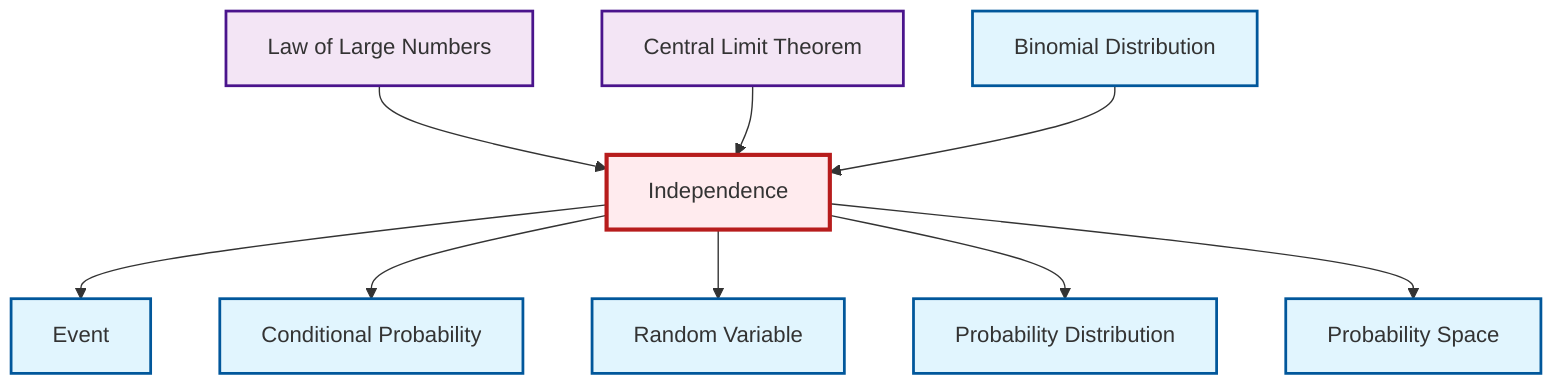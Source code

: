graph TD
    classDef definition fill:#e1f5fe,stroke:#01579b,stroke-width:2px
    classDef theorem fill:#f3e5f5,stroke:#4a148c,stroke-width:2px
    classDef axiom fill:#fff3e0,stroke:#e65100,stroke-width:2px
    classDef example fill:#e8f5e9,stroke:#1b5e20,stroke-width:2px
    classDef current fill:#ffebee,stroke:#b71c1c,stroke-width:3px
    def-probability-space["Probability Space"]:::definition
    thm-law-of-large-numbers["Law of Large Numbers"]:::theorem
    def-probability-distribution["Probability Distribution"]:::definition
    def-random-variable["Random Variable"]:::definition
    def-event["Event"]:::definition
    def-binomial-distribution["Binomial Distribution"]:::definition
    thm-central-limit["Central Limit Theorem"]:::theorem
    def-independence["Independence"]:::definition
    def-conditional-probability["Conditional Probability"]:::definition
    def-independence --> def-event
    def-independence --> def-conditional-probability
    thm-law-of-large-numbers --> def-independence
    def-independence --> def-random-variable
    def-independence --> def-probability-distribution
    def-independence --> def-probability-space
    thm-central-limit --> def-independence
    def-binomial-distribution --> def-independence
    class def-independence current
